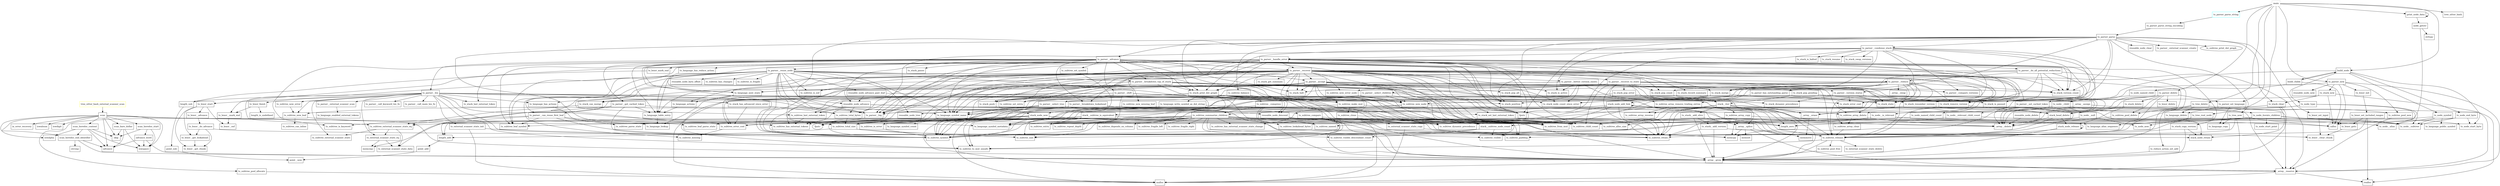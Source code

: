 digraph callgraph {
	_array__assign -> _array__reserve;
	_array__assign -> memcpy;
	_array__assign [shape=record,label="{_array__assign}"];

	_array__delete [shape=record,label="{_array__delete}"];
	_array__erase -> memmove;
	_array__erase [shape=record,label="{_array__erase}"];
	_array__grow -> _array__reserve;
	_array__grow [shape=record,label="{_array__grow}"];
	_array__reserve -> malloc;
	_array__reserve -> realloc;
	_array__reserve [shape=record,label="{_array__reserve}"];
	_array__splice -> _array__reserve;
	_array__splice -> memcpy;
	_array__splice -> memmove;
	_array__splice -> memset;
	_array__splice [shape=record,label="{_array__splice}"];
	_array__swap [shape=record,label="{_array__swap}"];
	advance [shape=record,label="{advance}"];
	advance_word -> _array__grow;
	advance_word -> advance;
	advance_word -> iswspace;
	advance_word [shape=record,label="{advance_word}"];
	build_childs -> build_node;
	build_childs -> calloc;
	build_childs -> ts_node_named_child;
	build_childs [shape=record,label="{build_childs}"];
	build_node -> build_childs;
	build_node -> ts_node_end_byte;
	build_node -> ts_node_named_child_count;
	build_node -> ts_node_start_byte;
	build_node -> ts_node_symbol;
	build_node -> ts_node_type;
	build_node [shape=record,label="{build_node}"];
	calloc [shape=record,label="{calloc}"];
// 
// 
// 
// 
// 
	fputs [shape=record,label="{fputs}"];
// 
// 
	in_error_recovery [shape=record,label="{in_error_recovery}"];
	iswalnum [shape=record,label="{iswalnum}"];
	iswalpha [shape=record,label="{iswalpha}"];
	iswdigit [shape=record,label="{iswdigit}"];
	iswspace [shape=record,label="{iswspace}"];
	length_add -> point_add;
	length_add [shape=record,label="{length_add}"];
// 
// 
	length_is_undefined [shape=record,label="{length_is_undefined}"];
// 
// 
// 
	length_sub -> point_sub;
	length_sub [shape=record,label="{length_sub}"];
	length_zero [shape=record,label="{length_zero}"];
	main -> build_node;
	main -> print_node_data;
	main -> tree_sitter_bash;
	main -> ts_parser_delete;
	main -> ts_parser_new;
	main -> ts_parser_parse_string;
	main -> ts_parser_set_language;
	main -> ts_tree_delete;
	main -> ts_tree_root_node;
	main [shape=record,label="{main}",color="gray"];
	malloc [shape=record,label="{malloc}"];
	memcmp [shape=record,label="{memcmp}"];
	memcpy [shape=record,label="{memcpy}"];
	memmove [shape=record,label="{memmove}"];
	memset [shape=record,label="{memset}"];
	node_getstr -> calloc;
	node_getstr -> strlcpy;
	node_getstr [shape=record,label="{node_getstr}"];
	point__new [shape=record,label="{point__new}"];
	point_add -> point__new;
	point_add [shape=record,label="{point_add}"];
// 
// 
// 
	point_sub -> point__new;
	point_sub [shape=record,label="{point_sub}"];
// 
// 
	print_node_data -> node_getstr;
	print_node_data -> print_node_data;
	print_node_data [shape=record,label="{print_node_data}"];
	realloc [shape=record,label="{realloc}"];
// 
// 
// 
// 
// 
// 
	reusable_node_advance -> _array__grow;
	reusable_node_advance -> ts_subtree_child_count;
	reusable_node_advance -> ts_subtree_has_external_tokens;
	reusable_node_advance -> ts_subtree_last_external_token;
	reusable_node_advance -> ts_subtree_total_bytes;
	reusable_node_advance [shape=record,label="{reusable_node_advance}"];
	reusable_node_advance_past_leaf -> reusable_node_advance;
	reusable_node_advance_past_leaf -> reusable_node_descend;
	reusable_node_advance_past_leaf [shape=record,label="{reusable_node_advance_past_leaf}"];
	reusable_node_byte_offset [shape=record,label="{reusable_node_byte_offset}"];
	reusable_node_clear [shape=record,label="{reusable_node_clear}"];
	reusable_node_delete -> _array__delete;
	reusable_node_delete [shape=record,label="{reusable_node_delete}"];
	reusable_node_descend -> _array__grow;
	reusable_node_descend -> ts_subtree_child_count;
	reusable_node_descend [shape=record,label="{reusable_node_descend}"];
	reusable_node_new [shape=record,label="{reusable_node_new}"];
// 
// 
// 
// 
	reusable_node_tree [shape=record,label="{reusable_node_tree}"];
	scan -> _array__delete;
	scan -> _array__grow;
	scan -> advance;
	scan -> in_error_recovery;
	scan -> iswalnum;
	scan -> iswalpha;
	scan -> iswdigit;
	scan -> iswspace;
	scan -> scan_bare_dollar;
	scan -> scan_heredoc_content;
	scan -> scan_heredoc_end_identifier;
	scan -> scan_heredoc_start;
	scan -> skip;
	scan [shape=record,label="{scan}"];
	scan_bare_dollar -> advance;
	scan_bare_dollar -> iswspace;
	scan_bare_dollar -> skip;
	scan_bare_dollar [shape=record,label="{scan_bare_dollar}"];
	scan_heredoc_content -> advance;
	scan_heredoc_content -> iswalpha;
	scan_heredoc_content -> iswspace;
// 
	scan_heredoc_content -> scan_heredoc_end_identifier;
	scan_heredoc_content -> skip;
	scan_heredoc_content [shape=record,label="{scan_heredoc_content}"];
	scan_heredoc_end_identifier -> _array__grow;
	scan_heredoc_end_identifier -> advance;
// 
	scan_heredoc_end_identifier -> strcmp;
	scan_heredoc_end_identifier [shape=record,label="{scan_heredoc_end_identifier}"];
	scan_heredoc_start -> advance_word;
	scan_heredoc_start -> iswspace;
// 
	scan_heredoc_start -> skip;
	scan_heredoc_start [shape=record,label="{scan_heredoc_start}"];
// 
// 
	skip [shape=record,label="{skip}"];
	stack__iter -> _array__erase;
	stack__iter -> _array__grow;
	stack__iter -> _array__reserve;
	stack__iter -> ts_stack__add_slice;
	stack__iter -> ts_subtree_alloc_size;
	stack__iter -> ts_subtree_array_copy;
	stack__iter -> ts_subtree_array_delete;
	stack__iter -> ts_subtree_array_reverse;
	stack__iter -> ts_subtree_extra;
	stack__iter -> ts_subtree_retain;
	stack__iter [shape=record,label="{stack__iter}"];
	stack__subtree_is_equivalent -> ts_subtree_child_count;
	stack__subtree_is_equivalent -> ts_subtree_error_cost;
	stack__subtree_is_equivalent -> ts_subtree_external_scanner_state_eq;
	stack__subtree_is_equivalent -> ts_subtree_extra;
	stack__subtree_is_equivalent -> ts_subtree_padding;
	stack__subtree_is_equivalent -> ts_subtree_size;
	stack__subtree_is_equivalent -> ts_subtree_symbol;
	stack__subtree_is_equivalent [shape=record,label="{stack__subtree_is_equivalent}"];
	stack__subtree_node_count -> ts_subtree_symbol;
	stack__subtree_node_count -> ts_subtree_visible;
	stack__subtree_node_count -> ts_subtree_visible_descendant_count;
	stack__subtree_node_count [shape=record,label="{stack__subtree_node_count}"];
	stack_head_delete -> _array__delete;
	stack_head_delete -> stack_node_release;
	stack_head_delete -> ts_subtree_release;
	stack_head_delete [shape=record,label="{stack_head_delete}"];
	stack_node_add_link -> stack__subtree_is_equivalent;
	stack_node_add_link -> stack__subtree_node_count;
	stack_node_add_link -> stack_node_add_link;
	stack_node_add_link -> stack_node_retain;
	stack_node_add_link -> ts_subtree_dynamic_precedence;
	stack_node_add_link -> ts_subtree_release;
	stack_node_add_link -> ts_subtree_retain;
	stack_node_add_link [shape=record,label="{stack_node_add_link}"];
	stack_node_new -> length_add;
	stack_node_new -> length_zero;
	stack_node_new -> malloc;
	stack_node_new -> stack__subtree_node_count;
	stack_node_new -> ts_subtree_dynamic_precedence;
	stack_node_new -> ts_subtree_error_cost;
	stack_node_new -> ts_subtree_total_size;
	stack_node_new [shape=record,label="{stack_node_new}"];
	stack_node_release -> _array__grow;
	stack_node_release -> stack_node_release;
	stack_node_release -> ts_subtree_release;
	stack_node_release [shape=record,label="{stack_node_release}"];
	stack_node_retain [shape=record,label="{stack_node_retain}"];
	strcmp [shape=record,label="{strcmp}"];
// 
// 
// 
// 
// 
	strlcpy [shape=record,label="{strlcpy}"];
// 
// 
// 
	tree_sitter_bash [shape=record,label="{tree_sitter_bash}"];
// 
// 
// 
// 
// 
// 
	tree_sitter_bash_external_scanner_scan -> scan;
	tree_sitter_bash_external_scanner_scan [shape=record,label="{tree_sitter_bash_external_scanner_scan}",color="yellow"];
// 
// 
	ts_external_scanner_state_copy -> malloc;
	ts_external_scanner_state_copy -> memcpy;
	ts_external_scanner_state_copy [shape=record,label="{ts_external_scanner_state_copy}"];
	ts_external_scanner_state_data [shape=record,label="{ts_external_scanner_state_data}"];
	ts_external_scanner_state_delete [shape=record,label="{ts_external_scanner_state_delete}"];
	ts_external_scanner_state_eq -> memcmp;
	ts_external_scanner_state_eq -> ts_external_scanner_state_data;
	ts_external_scanner_state_eq [shape=record,label="{ts_external_scanner_state_eq}"];
	ts_external_scanner_state_init -> malloc;
	ts_external_scanner_state_init -> memcpy;
	ts_external_scanner_state_init [shape=record,label="{ts_external_scanner_state_init}"];
	ts_language_actions -> ts_language_table_entry;
	ts_language_actions [shape=record,label="{ts_language_actions}"];
// 
	ts_language_alias_sequence [shape=record,label="{ts_language_alias_sequence}"];
	ts_language_copy [shape=record,label="{ts_language_copy}"];
	ts_language_delete [shape=record,label="{ts_language_delete}"];
	ts_language_enabled_external_tokens [shape=record,label="{ts_language_enabled_external_tokens}"];
// 
// 
// 
// 
// 
// 
// 
	ts_language_has_actions -> ts_language_lookup;
	ts_language_has_actions [shape=record,label="{ts_language_has_actions}"];
	ts_language_has_reduce_action -> ts_language_table_entry;
	ts_language_has_reduce_action [shape=record,label="{ts_language_has_reduce_action}"];
// 
	ts_language_lookup [shape=record,label="{ts_language_lookup}"];
	ts_language_next_state -> ts_language_actions;
	ts_language_next_state -> ts_language_lookup;
	ts_language_next_state [shape=record,label="{ts_language_next_state}"];
	ts_language_public_symbol [shape=record,label="{ts_language_public_symbol}"];
	ts_language_symbol_count [shape=record,label="{ts_language_symbol_count}"];
// 
// 
// 
// 
	ts_language_symbol_metadata [shape=record,label="{ts_language_symbol_metadata}"];
	ts_language_symbol_name -> ts_language_symbol_count;
	ts_language_symbol_name [shape=record,label="{ts_language_symbol_name}"];
// 
// 
	ts_language_table_entry -> ts_language_lookup;
	ts_language_table_entry [shape=record,label="{ts_language_table_entry}"];
	ts_language_write_symbol_as_dot_string -> fputc;
	ts_language_write_symbol_as_dot_string -> fputs;
	ts_language_write_symbol_as_dot_string -> ts_language_symbol_name;
	ts_language_write_symbol_as_dot_string [shape=record,label="{ts_language_write_symbol_as_dot_string}"];
	ts_lexer__advance -> ts_lexer__do_advance;
	ts_lexer__advance [shape=record,label="{ts_lexer__advance}"];
	ts_lexer__clear_chunk [shape=record,label="{ts_lexer__clear_chunk}"];
	ts_lexer__do_advance -> ts_lexer__clear_chunk;
	ts_lexer__do_advance -> ts_lexer__get_chunk;
	ts_lexer__do_advance -> ts_lexer__get_lookahead;
	ts_lexer__do_advance [shape=record,label="{ts_lexer__do_advance}"];
	ts_lexer__eof [shape=record,label="{ts_lexer__eof}"];
	ts_lexer__get_chunk [shape=record,label="{ts_lexer__get_chunk}"];
// 
// 
// 
// 
// 
	ts_lexer__get_lookahead -> ts_lexer__get_chunk;
	ts_lexer__get_lookahead [shape=record,label="{ts_lexer__get_lookahead}"];
	ts_lexer__mark_end -> ts_lexer__eof;
	ts_lexer__mark_end [shape=record,label="{ts_lexer__mark_end}"];
// 
// 

	ts_lexer_delete [shape=record,label="{ts_lexer_delete}"];
	ts_lexer_finish -> length_is_undefined;
	ts_lexer_finish -> ts_lexer__mark_end;
	ts_lexer_finish [shape=record,label="{ts_lexer_finish}"];
	ts_lexer_goto -> ts_lexer__clear_chunk;
	ts_lexer_goto [shape=record,label="{ts_lexer_goto}"];
	ts_lexer_init -> ts_lexer_set_included_ranges;
	ts_lexer_init [shape=record,label="{ts_lexer_init}"];
	ts_lexer_mark_end -> ts_lexer__mark_end;
	ts_lexer_mark_end [shape=record,label="{ts_lexer_mark_end}"];
// 
// 
	ts_lexer_set_included_ranges -> memcpy;
	ts_lexer_set_included_ranges -> realloc;
	ts_lexer_set_included_ranges -> ts_lexer_goto;
	ts_lexer_set_included_ranges [shape=record,label="{ts_lexer_set_included_ranges}"];
	ts_lexer_set_input -> ts_lexer__clear_chunk;
	ts_lexer_set_input -> ts_lexer_goto;
	ts_lexer_set_input [shape=record,label="{ts_lexer_set_input}"];
	ts_lexer_start -> ts_lexer__advance;
	ts_lexer_start -> ts_lexer__eof;
	ts_lexer_start -> ts_lexer__get_chunk;
	ts_lexer_start -> ts_lexer__get_lookahead;
	ts_lexer_start [shape=record,label="{ts_lexer_start}"];
// 
// 

// 
// 
// 
// 
// 
// 
// 
// 
	ts_node__alias [shape=record,label="{ts_node__alias}"];
	ts_node__child -> ts_node__is_relevant;
	ts_node__child -> ts_node__null;
	ts_node__child -> ts_node__relevant_child_count;
// 
	ts_node__child -> ts_node_iterate_children;
	ts_node__child [shape=record,label="{ts_node__child}"];
// 
// 
// 
// 
// 
// 
// 
// 
// 
// 
// 
// 
// 
// 
// 
// 
// 
// 
// 
// 
// 
// 
	ts_node__is_relevant -> ts_language_symbol_metadata;
	ts_node__is_relevant -> ts_node__alias;
	ts_node__is_relevant -> ts_node__subtree;
	ts_node__is_relevant -> ts_subtree_named;
	ts_node__is_relevant -> ts_subtree_visible;
	ts_node__is_relevant [shape=record,label="{ts_node__is_relevant}"];
// 
// 
// 
// 
// 
// 
// 
// 
// 
// 
// 
	ts_node__null -> length_zero;
	ts_node__null -> ts_node_new;
	ts_node__null [shape=record,label="{ts_node__null}"];
// 
// 
// 
// 
// 
// 
// 
// 
// 
// 
// 
// 
	ts_node__relevant_child_count -> ts_node__subtree;
	ts_node__relevant_child_count -> ts_subtree_child_count;
	ts_node__relevant_child_count [shape=record,label="{ts_node__relevant_child_count}"];
	ts_node__subtree [shape=record,label="{ts_node__subtree}"];
// 
// 
// 
// 
// 
// 
// 
// 
// 
// 
// 
// 
// 
// 
// 
// 
// 
// 
// 
// 
// 
// 
// 
// 
// 
// 
// 
// 
// 
// 
// 
// 
// 
// 
// 
// 
// 
// 
// 
	ts_node_end_byte -> ts_node__subtree;
	ts_node_end_byte -> ts_node_start_byte;
	ts_node_end_byte -> ts_subtree_size;
	ts_node_end_byte [shape=record,label="{ts_node_end_byte}"];
// 
// 
// 
// 
// 
// 
// 
// 
// 
// 
// 
// 
// 
// 
// 
// 
// 
// 
// 
// 
// 
// 
// 
// 
// 
// 
// 
// 
// 
// 
// 
// 
// 
// 
// 
// 
// 
// 
// 
// 
// 
// 
	ts_node_iterate_children -> length_zero;
	ts_node_iterate_children -> ts_language_alias_sequence;
	ts_node_iterate_children -> ts_node__subtree;
	ts_node_iterate_children -> ts_node_start_byte;
	ts_node_iterate_children -> ts_node_start_point;
	ts_node_iterate_children -> ts_subtree_child_count;
	ts_node_iterate_children [shape=record,label="{ts_node_iterate_children}"];
	ts_node_named_child -> ts_node__child;
	ts_node_named_child [shape=record,label="{ts_node_named_child}"];
	ts_node_named_child_count -> ts_node__subtree;
	ts_node_named_child_count -> ts_subtree_child_count;
	ts_node_named_child_count [shape=record,label="{ts_node_named_child_count}"];
// 
// 
// 
// 
	ts_node_new [shape=record,label="{ts_node_new}"];
// 
// 
// 
// 
// 
// 
// 
// 
// 
// 
// 
// 
// 
// 
// 
// 
// 
// 
// 
// 
// 
// 
// 
// 
	ts_node_start_byte [shape=record,label="{ts_node_start_byte}"];
	ts_node_start_point [shape=record,label="{ts_node_start_point}"];
// 
// 
// 
// 
// 
	ts_node_symbol -> ts_language_public_symbol;
	ts_node_symbol -> ts_node__alias;
	ts_node_symbol -> ts_node__subtree;
	ts_node_symbol -> ts_subtree_symbol;
	ts_node_symbol [shape=record,label="{ts_node_symbol}"];
	ts_node_type -> ts_language_symbol_name;
	ts_node_type -> ts_node__alias;
	ts_node_type -> ts_node__subtree;
	ts_node_type -> ts_subtree_symbol;
	ts_node_type [shape=record,label="{ts_node_type}"];
	ts_parser__accept -> _array__splice;
	ts_parser__accept -> ts_parser__select_tree;
	ts_parser__accept -> ts_stack_halt;
	ts_parser__accept -> ts_stack_pop_all;
	ts_parser__accept -> ts_stack_push;
	ts_parser__accept -> ts_stack_remove_version;
	ts_parser__accept -> ts_subtree_child_count;
	ts_parser__accept -> ts_subtree_extra;
	ts_parser__accept -> ts_subtree_from_mut;
	ts_parser__accept -> ts_subtree_is_eof;
	ts_parser__accept -> ts_subtree_new_node;
	ts_parser__accept -> ts_subtree_release;
	ts_parser__accept -> ts_subtree_retain;
	ts_parser__accept -> ts_subtree_symbol;
	ts_parser__accept [shape=record,label="{ts_parser__accept}"];
	ts_parser__advance -> fputs;
	ts_parser__advance -> reusable_node_advance;
	ts_parser__advance -> ts_language_next_state;
	ts_parser__advance -> ts_language_symbol_name;
	ts_parser__advance -> ts_language_table_entry;
	ts_parser__advance -> ts_parser__accept;
	ts_parser__advance -> ts_parser__breakdown_lookahead;
	ts_parser__advance -> ts_parser__breakdown_top_of_stack;
	ts_parser__advance -> ts_parser__get_cached_token;
	ts_parser__advance -> ts_parser__lex;
	ts_parser__advance -> ts_parser__log;
	ts_parser__advance -> ts_parser__recover;
	ts_parser__advance -> ts_parser__reduce;
	ts_parser__advance -> ts_parser__reuse_node;
	ts_parser__advance -> ts_parser__set_cached_token;
	ts_parser__advance -> ts_parser__shift;
	ts_parser__advance -> ts_stack_halt;
	ts_parser__advance -> ts_stack_last_external_token;
	ts_parser__advance -> ts_stack_pause;
	ts_parser__advance -> ts_stack_position;
	ts_parser__advance -> ts_stack_print_dot_graph;
	ts_parser__advance -> ts_stack_renumber_version;
	ts_parser__advance -> ts_stack_state;
	ts_parser__advance -> ts_subtree_child_count;
	ts_parser__advance -> ts_subtree_from_mut;
	ts_parser__advance -> ts_subtree_is_keyword;
	ts_parser__advance -> ts_subtree_leaf_symbol;
	ts_parser__advance -> ts_subtree_make_mut;
	ts_parser__advance -> ts_subtree_release;
	ts_parser__advance -> ts_subtree_set_symbol;
	ts_parser__advance -> ts_subtree_symbol;
	ts_parser__advance [shape=record,label="{ts_parser__advance}"];
	ts_parser__better_version_exists -> ts_parser__compare_versions;
	ts_parser__better_version_exists -> ts_parser__version_status;
	ts_parser__better_version_exists -> ts_stack_can_merge;
	ts_parser__better_version_exists -> ts_stack_dynamic_precedence;
	ts_parser__better_version_exists -> ts_stack_is_active;
	ts_parser__better_version_exists -> ts_stack_node_count_since_error;
	ts_parser__better_version_exists -> ts_stack_position;
	ts_parser__better_version_exists -> ts_stack_version_count;
	ts_parser__better_version_exists -> ts_subtree_error_cost;
	ts_parser__better_version_exists [shape=record,label="{ts_parser__better_version_exists}"];
	ts_parser__breakdown_lookahead -> reusable_node_descend;
	ts_parser__breakdown_lookahead -> reusable_node_tree;
	ts_parser__breakdown_lookahead -> ts_language_symbol_name;
	ts_parser__breakdown_lookahead -> ts_parser__log;
	ts_parser__breakdown_lookahead -> ts_subtree_child_count;
	ts_parser__breakdown_lookahead -> ts_subtree_parse_state;
	ts_parser__breakdown_lookahead -> ts_subtree_release;
	ts_parser__breakdown_lookahead -> ts_subtree_retain;
	ts_parser__breakdown_lookahead -> ts_subtree_symbol;
	ts_parser__breakdown_lookahead [shape=record,label="{ts_parser__breakdown_lookahead}"];
	ts_parser__breakdown_top_of_stack -> _array__delete;
	ts_parser__breakdown_top_of_stack -> fputs;
	ts_parser__breakdown_top_of_stack -> ts_language_next_state;
	ts_parser__breakdown_top_of_stack -> ts_language_symbol_name;
	ts_parser__breakdown_top_of_stack -> ts_parser__log;
	ts_parser__breakdown_top_of_stack -> ts_stack_pop_pending;
	ts_parser__breakdown_top_of_stack -> ts_stack_print_dot_graph;
	ts_parser__breakdown_top_of_stack -> ts_stack_push;
	ts_parser__breakdown_top_of_stack -> ts_stack_state;
	ts_parser__breakdown_top_of_stack -> ts_subtree_child_count;
	ts_parser__breakdown_top_of_stack -> ts_subtree_extra;
	ts_parser__breakdown_top_of_stack -> ts_subtree_is_error;
	ts_parser__breakdown_top_of_stack -> ts_subtree_release;
	ts_parser__breakdown_top_of_stack -> ts_subtree_retain;
	ts_parser__breakdown_top_of_stack -> ts_subtree_symbol;
	ts_parser__breakdown_top_of_stack [shape=record,label="{ts_parser__breakdown_top_of_stack}"];
	ts_parser__call_keyword_lex_fn [shape=record,label="{ts_parser__call_keyword_lex_fn}"];
	ts_parser__call_main_lex_fn [shape=record,label="{ts_parser__call_main_lex_fn}"];
	ts_parser__can_reuse_first_leaf -> memcmp;
	ts_parser__can_reuse_first_leaf -> ts_subtree_is_keyword;
	ts_parser__can_reuse_first_leaf -> ts_subtree_leaf_parse_state;
	ts_parser__can_reuse_first_leaf -> ts_subtree_leaf_symbol;
	ts_parser__can_reuse_first_leaf -> ts_subtree_parse_state;
	ts_parser__can_reuse_first_leaf -> ts_subtree_size;
	ts_parser__can_reuse_first_leaf [shape=record,label="{ts_parser__can_reuse_first_leaf}"];
	ts_parser__compare_versions [shape=record,label="{ts_parser__compare_versions}"];
	ts_parser__condense_stack -> fputs;
	ts_parser__condense_stack -> ts_parser__compare_versions;
	ts_parser__condense_stack -> ts_parser__handle_error;
	ts_parser__condense_stack -> ts_parser__log;
	ts_parser__condense_stack -> ts_parser__version_status;
	ts_parser__condense_stack -> ts_stack_error_cost;
	ts_parser__condense_stack -> ts_stack_is_halted;
	ts_parser__condense_stack -> ts_stack_is_paused;
	ts_parser__condense_stack -> ts_stack_merge;
	ts_parser__condense_stack -> ts_stack_print_dot_graph;
	ts_parser__condense_stack -> ts_stack_remove_version;
	ts_parser__condense_stack -> ts_stack_resume;
	ts_parser__condense_stack -> ts_stack_swap_versions;
	ts_parser__condense_stack -> ts_stack_version_count;
	ts_parser__condense_stack [shape=record,label="{ts_parser__condense_stack}"];
	ts_parser__do_all_potential_reductions -> ts_language_table_entry;
	ts_parser__do_all_potential_reductions -> ts_parser__reduce;
	ts_parser__do_all_potential_reductions -> ts_reduce_action_set_add;
	ts_parser__do_all_potential_reductions -> ts_stack_merge;
	ts_parser__do_all_potential_reductions -> ts_stack_remove_version;
	ts_parser__do_all_potential_reductions -> ts_stack_renumber_version;
	ts_parser__do_all_potential_reductions -> ts_stack_state;
	ts_parser__do_all_potential_reductions -> ts_stack_version_count;
	ts_parser__do_all_potential_reductions [shape=record,label="{ts_parser__do_all_potential_reductions}"];
	ts_parser__external_scanner_create [shape=record,label="{ts_parser__external_scanner_create}"];
// 
// 
	ts_parser__external_scanner_scan -> ts_language_enabled_external_tokens;
	ts_parser__external_scanner_scan [shape=record,label="{ts_parser__external_scanner_scan}"];
// 
	ts_parser__get_cached_token -> ts_language_table_entry;
	ts_parser__get_cached_token -> ts_parser__can_reuse_first_leaf;
	ts_parser__get_cached_token -> ts_subtree_external_scanner_state_eq;
	ts_parser__get_cached_token -> ts_subtree_retain;
	ts_parser__get_cached_token -> ts_subtree_symbol;
	ts_parser__get_cached_token [shape=record,label="{ts_parser__get_cached_token}"];
	ts_parser__handle_error -> fputs;
	ts_parser__handle_error -> length_sub;
	ts_parser__handle_error -> ts_language_has_reduce_action;
	ts_parser__handle_error -> ts_language_next_state;
	ts_parser__handle_error -> ts_language_symbol_name;
	ts_parser__handle_error -> ts_lexer_mark_end;
// 
	ts_parser__handle_error -> ts_parser__breakdown_lookahead;
	ts_parser__handle_error -> ts_parser__do_all_potential_reductions;
	ts_parser__handle_error -> ts_parser__log;
	ts_parser__handle_error -> ts_parser__recover;
	ts_parser__handle_error -> ts_stack_copy_version;
	ts_parser__handle_error -> ts_stack_merge;
	ts_parser__handle_error -> ts_stack_position;
	ts_parser__handle_error -> ts_stack_print_dot_graph;
	ts_parser__handle_error -> ts_stack_push;
	ts_parser__handle_error -> ts_stack_record_summary;
	ts_parser__handle_error -> ts_stack_state;
	ts_parser__handle_error -> ts_stack_version_count;
	ts_parser__handle_error -> ts_subtree_child_count;
	ts_parser__handle_error -> ts_subtree_leaf_symbol;
	ts_parser__handle_error -> ts_subtree_lookahead_bytes;
	ts_parser__handle_error -> ts_subtree_new_missing_leaf;
	ts_parser__handle_error -> ts_subtree_total_bytes;
	ts_parser__handle_error [shape=record,label="{ts_parser__handle_error}"];
	ts_parser__lex -> length_sub;
	ts_parser__lex -> length_zero;
	ts_parser__lex -> ts_external_scanner_state_eq;
	ts_parser__lex -> ts_external_scanner_state_init;
	ts_parser__lex -> ts_language_has_actions;
	ts_parser__lex -> ts_language_symbol_name;
	ts_parser__lex -> ts_lexer_finish;
// 
	ts_parser__lex -> ts_lexer_start;
	ts_parser__lex -> ts_parser__call_keyword_lex_fn;
	ts_parser__lex -> ts_parser__call_main_lex_fn;
// 
	ts_parser__lex -> ts_parser__external_scanner_scan;
// 
	ts_parser__lex -> ts_parser__log;
	ts_parser__lex -> ts_stack_has_advanced_since_error;
	ts_parser__lex -> ts_stack_last_external_token;
	ts_parser__lex -> ts_stack_position;
	ts_parser__lex -> ts_subtree_external_scanner_state;
	ts_parser__lex -> ts_subtree_new_error;
	ts_parser__lex -> ts_subtree_new_leaf;
	ts_parser__lex -> ts_subtree_symbol;
	ts_parser__lex -> ts_subtree_to_mut_unsafe;
	ts_parser__lex -> ts_subtree_total_size;
	ts_parser__lex [shape=record,label="{ts_parser__lex}"];
	ts_parser__log -> fputc;
	ts_parser__log [shape=record,label="{ts_parser__log}"];
	ts_parser__recover -> _array__grow;
	ts_parser__recover -> _array__reserve;
	ts_parser__recover -> fputs;
	ts_parser__recover -> ts_language_actions;
	ts_parser__recover -> ts_language_has_actions;
	ts_parser__recover -> ts_language_symbol_name;
	ts_parser__recover -> ts_parser__accept;
	ts_parser__recover -> ts_parser__better_version_exists;
	ts_parser__recover -> ts_parser__log;
	ts_parser__recover -> ts_parser__recover_to_state;
	ts_parser__recover -> ts_stack_error_cost;
	ts_parser__recover -> ts_stack_get_summary;
	ts_parser__recover -> ts_stack_halt;
	ts_parser__recover -> ts_stack_is_active;
	ts_parser__recover -> ts_stack_node_count_since_error;
	ts_parser__recover -> ts_stack_pop_count;
	ts_parser__recover -> ts_stack_position;
	ts_parser__recover -> ts_stack_print_dot_graph;
	ts_parser__recover -> ts_stack_push;
	ts_parser__recover -> ts_stack_remove_version;
	ts_parser__recover -> ts_stack_renumber_version;
	ts_parser__recover -> ts_stack_set_last_external_token;
	ts_parser__recover -> ts_stack_state;
	ts_parser__recover -> ts_stack_version_count;
	ts_parser__recover -> ts_subtree_array_delete;
	ts_parser__recover -> ts_subtree_from_mut;
	ts_parser__recover -> ts_subtree_has_external_scanner_state_change;
	ts_parser__recover -> ts_subtree_has_external_tokens;
	ts_parser__recover -> ts_subtree_is_eof;
	ts_parser__recover -> ts_subtree_is_error;
	ts_parser__recover -> ts_subtree_last_external_token;
	ts_parser__recover -> ts_subtree_make_mut;
	ts_parser__recover -> ts_subtree_new_error_node;
	ts_parser__recover -> ts_subtree_new_node;
	ts_parser__recover -> ts_subtree_release;
	ts_parser__recover -> ts_subtree_set_extra;
	ts_parser__recover -> ts_subtree_symbol;
	ts_parser__recover -> ts_subtree_total_bytes;
	ts_parser__recover -> ts_subtree_total_size;
	ts_parser__recover [shape=record,label="{ts_parser__recover}"];
	ts_parser__recover_to_state -> _array__delete;
	ts_parser__recover_to_state -> _array__erase;
	ts_parser__recover_to_state -> _array__splice;
	ts_parser__recover_to_state -> ts_stack_halt;
	ts_parser__recover_to_state -> ts_stack_pop_count;
	ts_parser__recover_to_state -> ts_stack_pop_error;
	ts_parser__recover_to_state -> ts_stack_push;
	ts_parser__recover_to_state -> ts_stack_state;
	ts_parser__recover_to_state -> ts_subtree_array_delete;
	ts_parser__recover_to_state -> ts_subtree_array_remove_trailing_extras;
	ts_parser__recover_to_state -> ts_subtree_child_count;
	ts_parser__recover_to_state -> ts_subtree_new_error_node;
	ts_parser__recover_to_state -> ts_subtree_retain;
	ts_parser__recover_to_state [shape=record,label="{ts_parser__recover_to_state}"];
	ts_parser__reduce -> _array__swap;
	ts_parser__reduce -> ts_language_next_state;
	ts_parser__reduce -> ts_parser__select_children;
	ts_parser__reduce -> ts_stack_merge;
	ts_parser__reduce -> ts_stack_pop_count;
	ts_parser__reduce -> ts_stack_push;
	ts_parser__reduce -> ts_stack_remove_version;
	ts_parser__reduce -> ts_stack_state;
	ts_parser__reduce -> ts_stack_version_count;
	ts_parser__reduce -> ts_subtree_array_clear;
	ts_parser__reduce -> ts_subtree_array_delete;
	ts_parser__reduce -> ts_subtree_array_remove_trailing_extras;
	ts_parser__reduce -> ts_subtree_from_mut;
	ts_parser__reduce -> ts_subtree_new_node;
	ts_parser__reduce -> ts_subtree_release;
	ts_parser__reduce [shape=record,label="{ts_parser__reduce}"];
	ts_parser__reuse_node -> reusable_node_advance;
	ts_parser__reuse_node -> reusable_node_advance_past_leaf;
	ts_parser__reuse_node -> reusable_node_byte_offset;
	ts_parser__reuse_node -> reusable_node_descend;
	ts_parser__reuse_node -> reusable_node_tree;
	ts_parser__reuse_node -> ts_language_symbol_name;
	ts_parser__reuse_node -> ts_language_table_entry;
	ts_parser__reuse_node -> ts_parser__breakdown_top_of_stack;
	ts_parser__reuse_node -> ts_parser__can_reuse_first_leaf;
	ts_parser__reuse_node -> ts_parser__log;
	ts_parser__reuse_node -> ts_stack_state;
	ts_parser__reuse_node -> ts_subtree_external_scanner_state_eq;
	ts_parser__reuse_node -> ts_subtree_has_changes;
	ts_parser__reuse_node -> ts_subtree_is_eof;
	ts_parser__reuse_node -> ts_subtree_is_error;
	ts_parser__reuse_node -> ts_subtree_is_fragile;
	ts_parser__reuse_node -> ts_subtree_leaf_symbol;
	ts_parser__reuse_node -> ts_subtree_missing;
	ts_parser__reuse_node -> ts_subtree_retain;
	ts_parser__reuse_node -> ts_subtree_symbol;
	ts_parser__reuse_node -> ts_subtree_total_bytes;
	ts_parser__reuse_node [shape=record,label="{ts_parser__reuse_node}"];
	ts_parser__select_children -> _array__assign;
	ts_parser__select_children -> ts_parser__select_tree;
	ts_parser__select_children -> ts_subtree_from_mut;
	ts_parser__select_children -> ts_subtree_new_node;
	ts_parser__select_children -> ts_subtree_symbol;
	ts_parser__select_children [shape=record,label="{ts_parser__select_children}"];
	ts_parser__select_tree -> ts_language_symbol_name;
	ts_parser__select_tree -> ts_parser__log;
	ts_parser__select_tree -> ts_subtree_compare;
	ts_parser__select_tree -> ts_subtree_dynamic_precedence;
	ts_parser__select_tree -> ts_subtree_error_cost;
	ts_parser__select_tree -> ts_subtree_symbol;
	ts_parser__select_tree [shape=record,label="{ts_parser__select_tree}"];
	ts_parser__set_cached_token -> ts_subtree_release;
	ts_parser__set_cached_token -> ts_subtree_retain;
	ts_parser__set_cached_token [shape=record,label="{ts_parser__set_cached_token}"];
	ts_parser__shift -> ts_stack_push;
	ts_parser__shift -> ts_stack_set_last_external_token;
	ts_parser__shift -> ts_subtree_child_count;
	ts_parser__shift -> ts_subtree_extra;
	ts_parser__shift -> ts_subtree_from_mut;
	ts_parser__shift -> ts_subtree_has_external_tokens;
	ts_parser__shift -> ts_subtree_last_external_token;
	ts_parser__shift -> ts_subtree_make_mut;
	ts_parser__shift -> ts_subtree_set_extra;
	ts_parser__shift [shape=record,label="{ts_parser__shift}"];
	ts_parser__version_status -> ts_stack_dynamic_precedence;
	ts_parser__version_status -> ts_stack_error_cost;
	ts_parser__version_status -> ts_stack_is_paused;
	ts_parser__version_status -> ts_stack_node_count_since_error;
	ts_parser__version_status -> ts_stack_state;
	ts_parser__version_status [shape=record,label="{ts_parser__version_status}"];
	ts_parser_delete -> _array__delete;

	ts_parser_delete -> reusable_node_delete;
	ts_parser_delete -> ts_lexer_delete;
	ts_parser_delete -> ts_parser__set_cached_token;
	ts_parser_delete -> ts_parser_set_language;
	ts_parser_delete -> ts_stack_delete;
	ts_parser_delete -> ts_subtree_pool_delete;
	ts_parser_delete -> ts_subtree_release;
	ts_parser_delete [shape=record,label="{ts_parser_delete}"];
	ts_parser_has_outstanding_parse -> ts_stack_node_count_since_error;
	ts_parser_has_outstanding_parse -> ts_stack_state;
	ts_parser_has_outstanding_parse [shape=record,label="{ts_parser_has_outstanding_parse}"];
	ts_parser_new -> _array__reserve;
	ts_parser_new -> calloc;
	ts_parser_new -> reusable_node_new;
	ts_parser_new -> ts_lexer_init;
	ts_parser_new -> ts_parser__set_cached_token;
	ts_parser_new -> ts_stack_new;
	ts_parser_new -> ts_subtree_pool_new;
	ts_parser_new [shape=record,label="{ts_parser_new}"];
	ts_parser_parse -> fputs;
	ts_parser_parse -> reusable_node_clear;
	ts_parser_parse -> ts_lexer_set_input;
	ts_parser_parse -> ts_parser__advance;
	ts_parser_parse -> ts_parser__condense_stack;
	ts_parser_parse -> ts_parser__external_scanner_create;
	ts_parser_parse -> ts_parser__log;
	ts_parser_parse -> ts_parser_has_outstanding_parse;
// 
	ts_parser_parse -> ts_stack_clear;
	ts_parser_parse -> ts_stack_is_active;
	ts_parser_parse -> ts_stack_position;
	ts_parser_parse -> ts_stack_print_dot_graph;
	ts_parser_parse -> ts_stack_state;
	ts_parser_parse -> ts_stack_version_count;
	ts_parser_parse -> ts_subtree_balance;
	ts_parser_parse -> ts_subtree_error_cost;
	ts_parser_parse -> ts_subtree_print_dot_graph;
	ts_parser_parse -> ts_tree_new;
	ts_parser_parse [shape=record,label="{ts_parser_parse}"];
	ts_parser_parse_string -> ts_parser_parse_string_encoding;
	ts_parser_parse_string [shape=record,label="{ts_parser_parse_string}",color="cyan"];
	ts_parser_parse_string_encoding -> ts_parser_parse;
	ts_parser_parse_string_encoding [shape=record,label="{ts_parser_parse_string_encoding}"];
// 
// 
// 
// 
// 
// 
// 
// 
// 
// 
	ts_parser_set_language -> ts_language_copy;
	ts_parser_set_language -> ts_language_delete;
// 
	ts_parser_set_language [shape=record,label="{ts_parser_set_language}"];
	ts_reduce_action_set_add -> _array__grow;
	ts_reduce_action_set_add [shape=record,label="{ts_reduce_action_set_add}"];
	ts_stack__add_slice -> _array__grow;
	ts_stack__add_slice -> _array__splice;
	ts_stack__add_slice -> ts_stack__add_version;
	ts_stack__add_slice [shape=record,label="{ts_stack__add_slice}"];
	ts_stack__add_version -> _array__grow;
	ts_stack__add_version -> stack_node_retain;
	ts_stack__add_version -> ts_subtree_retain;
	ts_stack__add_version [shape=record,label="{ts_stack__add_version}"];
	ts_stack_can_merge -> ts_subtree_external_scanner_state_eq;
	ts_stack_can_merge [shape=record,label="{ts_stack_can_merge}"];
	ts_stack_clear -> _array__grow;
	ts_stack_clear -> stack_head_delete;
	ts_stack_clear -> stack_node_retain;
	ts_stack_clear [shape=record,label="{ts_stack_clear}"];
	ts_stack_copy_version -> _array__grow;
	ts_stack_copy_version -> stack_node_retain;
	ts_stack_copy_version -> ts_subtree_retain;
	ts_stack_copy_version [shape=record,label="{ts_stack_copy_version}"];
	ts_stack_delete -> _array__delete;

	ts_stack_delete -> stack_head_delete;
	ts_stack_delete -> stack_node_release;
	ts_stack_delete [shape=record,label="{ts_stack_delete}"];
	ts_stack_dynamic_precedence [shape=record,label="{ts_stack_dynamic_precedence}"];
	ts_stack_error_cost [shape=record,label="{ts_stack_error_cost}"];
	ts_stack_get_summary [shape=record,label="{ts_stack_get_summary}"];
	ts_stack_halt [shape=record,label="{ts_stack_halt}"];
	ts_stack_has_advanced_since_error -> ts_subtree_error_cost;
	ts_stack_has_advanced_since_error -> ts_subtree_total_bytes;
	ts_stack_has_advanced_since_error [shape=record,label="{ts_stack_has_advanced_since_error}"];
	ts_stack_is_active [shape=record,label="{ts_stack_is_active}"];
	ts_stack_is_halted [shape=record,label="{ts_stack_is_halted}"];
	ts_stack_is_paused [shape=record,label="{ts_stack_is_paused}"];
	ts_stack_last_external_token [shape=record,label="{ts_stack_last_external_token}"];
	ts_stack_merge -> stack_node_add_link;
	ts_stack_merge -> ts_stack_can_merge;
	ts_stack_merge -> ts_stack_remove_version;
	ts_stack_merge [shape=record,label="{ts_stack_merge}"];
	ts_stack_new -> _array__reserve;
	ts_stack_new -> calloc;
	ts_stack_new -> stack_node_new;
	ts_stack_new -> ts_stack_clear;
	ts_stack_new [shape=record,label="{ts_stack_new}"];
	ts_stack_node_count_since_error [shape=record,label="{ts_stack_node_count_since_error}"];
	ts_stack_pause [shape=record,label="{ts_stack_pause}"];
	ts_stack_pop_all -> stack__iter;
	ts_stack_pop_all [shape=record,label="{ts_stack_pop_all}"];
	ts_stack_pop_count -> stack__iter;
	ts_stack_pop_count [shape=record,label="{ts_stack_pop_count}"];
	ts_stack_pop_error -> stack__iter;
	ts_stack_pop_error -> ts_stack_renumber_version;
	ts_stack_pop_error -> ts_subtree_is_error;
	ts_stack_pop_error [shape=record,label="{ts_stack_pop_error}"];
	ts_stack_pop_pending -> stack__iter;
	ts_stack_pop_pending -> ts_stack_renumber_version;
	ts_stack_pop_pending [shape=record,label="{ts_stack_pop_pending}"];
	ts_stack_position [shape=record,label="{ts_stack_position}"];
	ts_stack_print_dot_graph -> _array__delete;
	ts_stack_print_dot_graph -> _array__grow;
	ts_stack_print_dot_graph -> _array__reserve;
	ts_stack_print_dot_graph -> ts_external_scanner_state_data;
	ts_stack_print_dot_graph -> ts_language_write_symbol_as_dot_string;
	ts_stack_print_dot_graph -> ts_stack_error_cost;
	ts_stack_print_dot_graph -> ts_stack_node_count_since_error;
	ts_stack_print_dot_graph -> ts_subtree_dynamic_precedence;
	ts_stack_print_dot_graph -> ts_subtree_error_cost;
	ts_stack_print_dot_graph -> ts_subtree_extra;
	ts_stack_print_dot_graph -> ts_subtree_named;
	ts_stack_print_dot_graph -> ts_subtree_symbol;
	ts_stack_print_dot_graph -> ts_subtree_visible;
	ts_stack_print_dot_graph [shape=record,label="{ts_stack_print_dot_graph}"];
	ts_stack_push -> stack_node_new;
	ts_stack_push [shape=record,label="{ts_stack_push}"];
	ts_stack_record_summary -> _array__delete;

	ts_stack_record_summary -> malloc;
	ts_stack_record_summary -> stack__iter;
	ts_stack_record_summary [shape=record,label="{ts_stack_record_summary}"];
	ts_stack_remove_version -> _array__erase;
	ts_stack_remove_version -> stack_head_delete;
	ts_stack_remove_version [shape=record,label="{ts_stack_remove_version}"];
	ts_stack_renumber_version -> _array__erase;
	ts_stack_renumber_version -> stack_head_delete;
	ts_stack_renumber_version [shape=record,label="{ts_stack_renumber_version}"];
	ts_stack_resume [shape=record,label="{ts_stack_resume}"];
	ts_stack_set_last_external_token -> ts_subtree_release;
	ts_stack_set_last_external_token -> ts_subtree_retain;
	ts_stack_set_last_external_token [shape=record,label="{ts_stack_set_last_external_token}"];
	ts_stack_state [shape=record,label="{ts_stack_state}"];
	ts_stack_swap_versions [shape=record,label="{ts_stack_swap_versions}"];
	ts_stack_version_count [shape=record,label="{ts_stack_version_count}"];
	ts_subtree__compress -> _array__grow;
	ts_subtree__compress -> ts_subtree_from_mut;
	ts_subtree__compress -> ts_subtree_summarize_children;
	ts_subtree__compress -> ts_subtree_to_mut_unsafe;
	ts_subtree__compress [shape=record,label="{ts_subtree__compress}"];
// 
// 
// 
// 
// 
// 
// 
// 
// 
// 
// 
// 
// 
// 
// 
// 
// 
// 
// 
// 
// 
// 
// 
// 
// 
// 
// 
// 
// 
// 
// 
	ts_subtree_alloc_size [shape=record,label="{ts_subtree_alloc_size}"];
	ts_subtree_array_clear -> ts_subtree_release;
	ts_subtree_array_clear [shape=record,label="{ts_subtree_array_clear}"];
	ts_subtree_array_copy -> calloc;
	ts_subtree_array_copy -> memcpy;
	ts_subtree_array_copy -> ts_subtree_retain;
	ts_subtree_array_copy [shape=record,label="{ts_subtree_array_copy}"];
	ts_subtree_array_delete -> _array__delete;
	ts_subtree_array_delete -> ts_subtree_array_clear;
	ts_subtree_array_delete [shape=record,label="{ts_subtree_array_delete}"];
	ts_subtree_array_remove_trailing_extras -> _array__grow;
	ts_subtree_array_remove_trailing_extras -> ts_subtree_array_reverse;
	ts_subtree_array_remove_trailing_extras -> ts_subtree_extra;
	ts_subtree_array_remove_trailing_extras [shape=record,label="{ts_subtree_array_remove_trailing_extras}"];
	ts_subtree_array_reverse [shape=record,label="{ts_subtree_array_reverse}"];
	ts_subtree_balance -> _array__grow;
	ts_subtree_balance -> ts_subtree__compress;
	ts_subtree_balance -> ts_subtree_child_count;
	ts_subtree_balance -> ts_subtree_repeat_depth;
	ts_subtree_balance -> ts_subtree_to_mut_unsafe;
	ts_subtree_balance [shape=record,label="{ts_subtree_balance}"];
	ts_subtree_can_inline [shape=record,label="{ts_subtree_can_inline}"];
	ts_subtree_child_count [shape=record,label="{ts_subtree_child_count}"];
	ts_subtree_clone -> malloc;
	ts_subtree_clone -> memcpy;
	ts_subtree_clone -> ts_external_scanner_state_copy;
	ts_subtree_clone -> ts_subtree_alloc_size;
	ts_subtree_clone -> ts_subtree_retain;
	ts_subtree_clone [shape=record,label="{ts_subtree_clone}"];
	ts_subtree_compare -> _array__grow;
	ts_subtree_compare -> ts_subtree_child_count;
	ts_subtree_compare -> ts_subtree_from_mut;
	ts_subtree_compare -> ts_subtree_symbol;
	ts_subtree_compare -> ts_subtree_to_mut_unsafe;
	ts_subtree_compare [shape=record,label="{ts_subtree_compare}"];
	ts_subtree_depends_on_column [shape=record,label="{ts_subtree_depends_on_column}"];
	ts_subtree_dynamic_precedence [shape=record,label="{ts_subtree_dynamic_precedence}"];
// 
// 
// 
// 
// 
// 
// 
// 
// 
// 
// 
// 
// 
// 
// 
// 
// 
// 
	ts_subtree_error_cost -> ts_subtree_missing;
	ts_subtree_error_cost [shape=record,label="{ts_subtree_error_cost}"];
	ts_subtree_external_scanner_state [shape=record,label="{ts_subtree_external_scanner_state}"];
	ts_subtree_external_scanner_state_eq -> ts_external_scanner_state_data;
	ts_subtree_external_scanner_state_eq -> ts_external_scanner_state_eq;
	ts_subtree_external_scanner_state_eq -> ts_subtree_external_scanner_state;
	ts_subtree_external_scanner_state_eq [shape=record,label="{ts_subtree_external_scanner_state_eq}"];
	ts_subtree_extra [shape=record,label="{ts_subtree_extra}"];
	ts_subtree_fragile_left [shape=record,label="{ts_subtree_fragile_left}"];
	ts_subtree_fragile_right [shape=record,label="{ts_subtree_fragile_right}"];
	ts_subtree_from_mut [shape=record,label="{ts_subtree_from_mut}"];
	ts_subtree_has_changes [shape=record,label="{ts_subtree_has_changes}"];
	ts_subtree_has_external_scanner_state_change [shape=record,label="{ts_subtree_has_external_scanner_state_change}"];
	ts_subtree_has_external_tokens [shape=record,label="{ts_subtree_has_external_tokens}"];
// 
// 
// 
// 
	ts_subtree_is_eof -> ts_subtree_symbol;
	ts_subtree_is_eof [shape=record,label="{ts_subtree_is_eof}"];
	ts_subtree_is_error -> ts_subtree_symbol;
	ts_subtree_is_error [shape=record,label="{ts_subtree_is_error}"];
	ts_subtree_is_fragile [shape=record,label="{ts_subtree_is_fragile}"];
	ts_subtree_is_keyword [shape=record,label="{ts_subtree_is_keyword}"];
	ts_subtree_last_external_token -> ts_subtree_has_external_tokens;
	ts_subtree_last_external_token [shape=record,label="{ts_subtree_last_external_token}"];
	ts_subtree_leaf_parse_state [shape=record,label="{ts_subtree_leaf_parse_state}"];
	ts_subtree_leaf_symbol [shape=record,label="{ts_subtree_leaf_symbol}"];
	ts_subtree_lookahead_bytes [shape=record,label="{ts_subtree_lookahead_bytes}"];
	ts_subtree_make_mut -> ts_subtree_clone;
	ts_subtree_make_mut -> ts_subtree_release;
	ts_subtree_make_mut -> ts_subtree_to_mut_unsafe;
	ts_subtree_make_mut [shape=record,label="{ts_subtree_make_mut}"];
	ts_subtree_missing [shape=record,label="{ts_subtree_missing}"];
	ts_subtree_named [shape=record,label="{ts_subtree_named}"];
	ts_subtree_new_error -> ts_subtree_new_leaf;
	ts_subtree_new_error [shape=record,label="{ts_subtree_new_error}"];
	ts_subtree_new_error_node -> ts_subtree_from_mut;
	ts_subtree_new_error_node -> ts_subtree_new_node;
	ts_subtree_new_error_node [shape=record,label="{ts_subtree_new_error_node}"];
	ts_subtree_new_leaf -> ts_language_symbol_metadata;
	ts_subtree_new_leaf -> ts_subtree_can_inline;
	ts_subtree_new_leaf -> ts_subtree_pool_allocate;
	ts_subtree_new_leaf [shape=record,label="{ts_subtree_new_leaf}"];
	ts_subtree_new_missing_leaf -> length_zero;
	ts_subtree_new_missing_leaf -> ts_subtree_new_leaf;
	ts_subtree_new_missing_leaf [shape=record,label="{ts_subtree_new_missing_leaf}"];
	ts_subtree_new_node -> realloc;
	ts_subtree_new_node -> ts_language_symbol_metadata;
	ts_subtree_new_node -> ts_subtree_alloc_size;
	ts_subtree_new_node -> ts_subtree_summarize_children;
	ts_subtree_new_node [shape=record,label="{ts_subtree_new_node}"];
	ts_subtree_padding [shape=record,label="{ts_subtree_padding}"];
	ts_subtree_parse_state [shape=record,label="{ts_subtree_parse_state}"];
	ts_subtree_pool_allocate -> malloc;
	ts_subtree_pool_allocate [shape=record,label="{ts_subtree_pool_allocate}"];
	ts_subtree_pool_delete -> _array__delete;

	ts_subtree_pool_delete [shape=record,label="{ts_subtree_pool_delete}"];
	ts_subtree_pool_free -> _array__grow;

	ts_subtree_pool_free [shape=record,label="{ts_subtree_pool_free}"];
	ts_subtree_pool_new -> _array__reserve;
	ts_subtree_pool_new [shape=record,label="{ts_subtree_pool_new}"];
// 
// 
	ts_subtree_release -> _array__grow;

	ts_subtree_release -> ts_external_scanner_state_delete;
	ts_subtree_release -> ts_subtree_pool_free;
	ts_subtree_release -> ts_subtree_to_mut_unsafe;
	ts_subtree_release [shape=record,label="{ts_subtree_release}"];
	ts_subtree_repeat_depth [shape=record,label="{ts_subtree_repeat_depth}"];
	ts_subtree_retain [shape=record,label="{ts_subtree_retain}"];
	ts_subtree_set_extra [shape=record,label="{ts_subtree_set_extra}"];
// 
	ts_subtree_set_symbol -> ts_language_symbol_metadata;
	ts_subtree_set_symbol [shape=record,label="{ts_subtree_set_symbol}"];
	ts_subtree_size [shape=record,label="{ts_subtree_size}"];
// 
// 
// 
	ts_subtree_summarize_children -> length_add;
	ts_subtree_summarize_children -> ts_language_alias_sequence;
	ts_subtree_summarize_children -> ts_language_symbol_metadata;
	ts_subtree_summarize_children -> ts_subtree_child_count;
	ts_subtree_summarize_children -> ts_subtree_depends_on_column;
	ts_subtree_summarize_children -> ts_subtree_dynamic_precedence;
	ts_subtree_summarize_children -> ts_subtree_error_cost;
	ts_subtree_summarize_children -> ts_subtree_extra;
	ts_subtree_summarize_children -> ts_subtree_fragile_left;
	ts_subtree_summarize_children -> ts_subtree_fragile_right;
	ts_subtree_summarize_children -> ts_subtree_has_external_scanner_state_change;
	ts_subtree_summarize_children -> ts_subtree_has_external_tokens;
	ts_subtree_summarize_children -> ts_subtree_is_error;
	ts_subtree_summarize_children -> ts_subtree_leaf_parse_state;
	ts_subtree_summarize_children -> ts_subtree_leaf_symbol;
	ts_subtree_summarize_children -> ts_subtree_lookahead_bytes;
	ts_subtree_summarize_children -> ts_subtree_named;
	ts_subtree_summarize_children -> ts_subtree_padding;
	ts_subtree_summarize_children -> ts_subtree_repeat_depth;
	ts_subtree_summarize_children -> ts_subtree_size;
	ts_subtree_summarize_children -> ts_subtree_symbol;
	ts_subtree_summarize_children -> ts_subtree_total_size;
	ts_subtree_summarize_children -> ts_subtree_visible;
	ts_subtree_summarize_children -> ts_subtree_visible_descendant_count;
	ts_subtree_summarize_children [shape=record,label="{ts_subtree_summarize_children}"];
	ts_subtree_symbol [shape=record,label="{ts_subtree_symbol}"];
	ts_subtree_to_mut_unsafe [shape=record,label="{ts_subtree_to_mut_unsafe}"];
	ts_subtree_total_bytes -> ts_subtree_total_size;
	ts_subtree_total_bytes [shape=record,label="{ts_subtree_total_bytes}"];
	ts_subtree_total_size -> length_add;
	ts_subtree_total_size -> ts_subtree_padding;
	ts_subtree_total_size -> ts_subtree_size;
	ts_subtree_total_size [shape=record,label="{ts_subtree_total_size}"];
	ts_subtree_visible [shape=record,label="{ts_subtree_visible}"];
// 
// 
	ts_subtree_visible_descendant_count [shape=record,label="{ts_subtree_visible_descendant_count}"];
// 
// 
// 
// 
// 
// 
// 
// 
// 
// 
// 
// 
// 
// 
// 
// 
// 
// 
// 
// 
// 
// 
// 
// 
// 
// 
// 
// 
// 
// 
// 
// 
// 
// 
// 
// 
// 
// 
// 
// 
// 
// 
// 
// 
// 
// 
// 
// 
// 
// 
// 
// 
// 
// 
// 
// 
// 
// 
// 
// 
// 
// 
// 
// 
// 
// 
// 
// 
// 
// 
// 
// 
// 
// 
// 
// 
// 
// 
// 
// 
// 
// 
// 
// 
// 
// 
// 
// 
// 
// 
// 
// 
// 
// 
// 
// 
// 
// 
// 
// 
// 
// 
// 
// 
// 
// 
// 
// 
// 
// 
// 
// 
// 
// 
// 
// 

	ts_tree_delete -> ts_language_delete;
	ts_tree_delete -> ts_subtree_pool_delete;
	ts_tree_delete -> ts_subtree_pool_new;
	ts_tree_delete -> ts_subtree_release;
	ts_tree_delete [shape=record,label="{ts_tree_delete}"];
// 
// 
// 
// 
// 
// 
// 
// 
// 
	ts_tree_new -> calloc;
	ts_tree_new -> malloc;
	ts_tree_new -> memcpy;
	ts_tree_new -> ts_language_copy;
	ts_tree_new [shape=record,label="{ts_tree_new}"];
	ts_tree_root_node -> ts_node_new;
	ts_tree_root_node -> ts_subtree_padding;
	ts_tree_root_node [shape=record,label="{ts_tree_root_node}"];
// 
// 
// 
// 
}